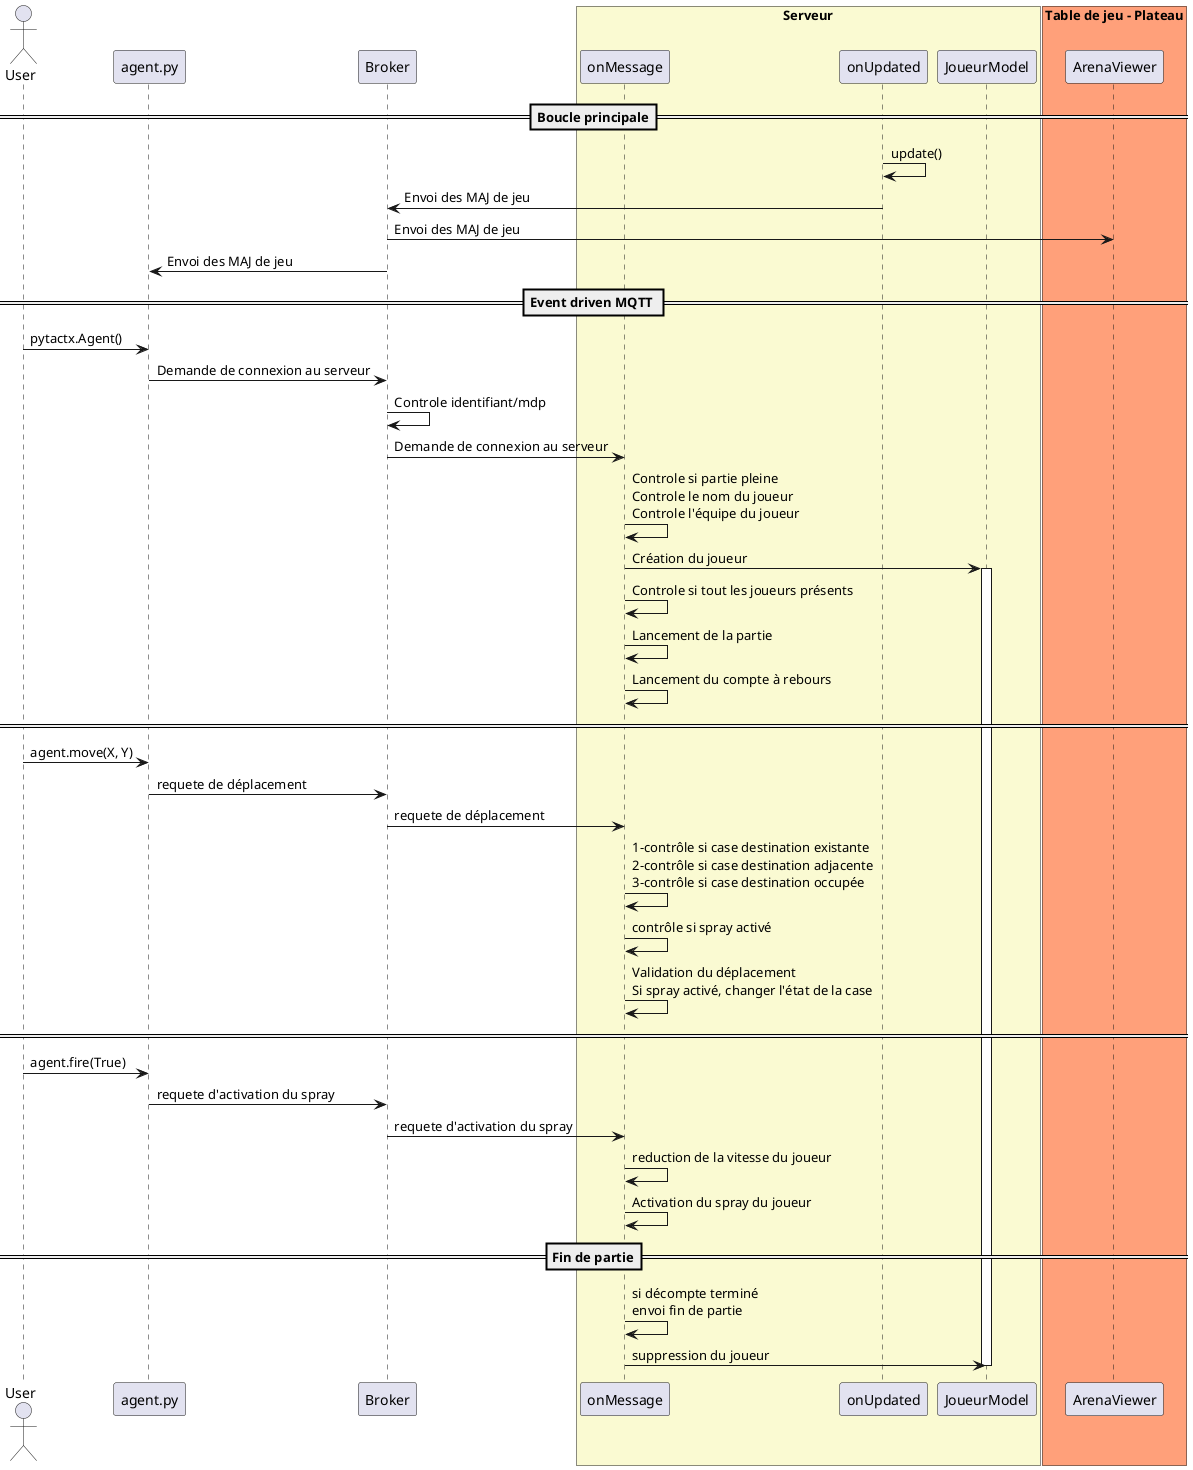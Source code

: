 @startuml splythoon
actor User
participant agent.py as ovaApi
participant Broker
box "Serveur" #LightGoldenRodYellow
    participant onMessage as Server
    participant onUpdated as Message
    participant JoueurModel as Joueur
end box
box "Table de jeu - Plateau" #LightSalmon
    participant ArenaViewer
end box

== Boucle principale==
Message -> Message: update()
Message -> Broker: Envoi des MAJ de jeu
Broker -> ArenaViewer: Envoi des MAJ de jeu
Broker -> ovaApi: Envoi des MAJ de jeu

==Event driven MQTT ==
User -> ovaApi: pytactx.Agent()
ovaApi -> Broker: Demande de connexion au serveur
Broker -> Broker: Controle identifiant/mdp
Broker -> Server: Demande de connexion au serveur
Server -> Server: Controle si partie pleine\nControle le nom du joueur\nControle l'équipe du joueur
Server -> Joueur: Création du joueur
activate Joueur
Server -> Server: Controle si tout les joueurs présents
Server -> Server: Lancement de la partie
Server -> Server: Lancement du compte à rebours

== ==
User -> ovaApi: agent.move(X, Y)
ovaApi -> Broker: requete de déplacement 
Broker -> Server: requete de déplacement
Server -> Server: 1-contrôle si case destination existante \n2-contrôle si case destination adjacente \n3-contrôle si case destination occupée
Server -> Server: contrôle si spray activé
Server -> Server: Validation du déplacement \nSi spray activé, changer l'état de la case

== ==
User -> ovaApi: agent.fire(True)
ovaApi -> Broker: requete d'activation du spray
Broker -> Server: requete d'activation du spray
Server -> Server: reduction de la vitesse du joueur
Server -> Server: Activation du spray du joueur

==Fin de partie==
Server -> Server: si décompte terminé\nenvoi fin de partie
Server -> Joueur: suppression du joueur
deactivate Joueur


@enduml